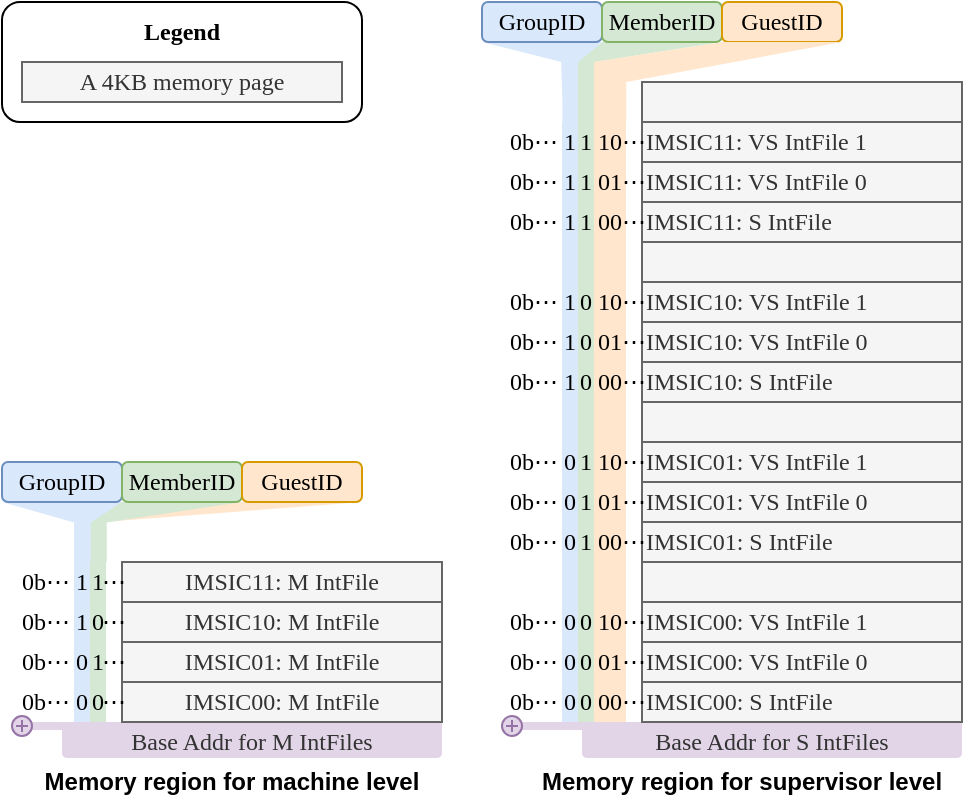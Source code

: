 <mxfile version="24.3.1" type="device">
  <diagram name="Page-1" id="hpA2jhbhe-orym-DIbPR">
    <mxGraphModel dx="989" dy="626" grid="1" gridSize="10" guides="0" tooltips="1" connect="1" arrows="1" fold="1" page="1" pageScale="1" pageWidth="850" pageHeight="1100" math="0" shadow="0">
      <root>
        <mxCell id="0" />
        <mxCell id="1" parent="0" />
        <mxCell id="a65lAm7me5gKPuGQS8Rp-214" value="" style="rounded=1;whiteSpace=wrap;html=1;fillColor=#e1d5e7;strokeColor=none;" vertex="1" parent="1">
          <mxGeometry x="515" y="440" width="225" height="4" as="geometry" />
        </mxCell>
        <mxCell id="a65lAm7me5gKPuGQS8Rp-215" value="" style="ellipse;whiteSpace=wrap;html=1;aspect=fixed;fillColor=#e1d5e7;strokeColor=#9673a6;fontStyle=1" vertex="1" parent="1">
          <mxGeometry x="510" y="437" width="10" height="10" as="geometry" />
        </mxCell>
        <mxCell id="a65lAm7me5gKPuGQS8Rp-216" value="&lt;span style=&quot;color: rgb(51, 51, 51);&quot;&gt;Base Addr for S IntFiles&lt;/span&gt;" style="text;html=1;align=center;verticalAlign=middle;whiteSpace=wrap;rounded=1;fontFamily=mono;fillColor=#e1d5e7;strokeColor=none;" vertex="1" parent="1">
          <mxGeometry x="550" y="442" width="190" height="16" as="geometry" />
        </mxCell>
        <mxCell id="a65lAm7me5gKPuGQS8Rp-212" value="" style="rounded=1;whiteSpace=wrap;html=1;fillColor=#e1d5e7;strokeColor=none;" vertex="1" parent="1">
          <mxGeometry x="266" y="440" width="214" height="4" as="geometry" />
        </mxCell>
        <mxCell id="a65lAm7me5gKPuGQS8Rp-134" value="" style="rounded=0;whiteSpace=wrap;html=1;fillColor=#d5e8d4;strokeColor=none;" vertex="1" parent="1">
          <mxGeometry x="304" y="360" width="8" height="80" as="geometry" />
        </mxCell>
        <mxCell id="a65lAm7me5gKPuGQS8Rp-133" value="" style="rounded=0;whiteSpace=wrap;html=1;fillColor=#dae8fc;strokeColor=none;" vertex="1" parent="1">
          <mxGeometry x="296" y="360" width="8" height="80" as="geometry" />
        </mxCell>
        <mxCell id="a65lAm7me5gKPuGQS8Rp-208" value="" style="verticalLabelPosition=bottom;verticalAlign=top;html=1;shape=mxgraph.basic.polygon;polyCoords=[[0.53,0],[1,0],[1,0],[0,0.33],[0,1],[0,1],[0,0.75],[0,0.25]];polyline=0;fillColor=#ffe6cc;strokeColor=none;" vertex="1" parent="1">
          <mxGeometry x="312" y="330" width="128" height="30" as="geometry" />
        </mxCell>
        <mxCell id="a65lAm7me5gKPuGQS8Rp-207" value="" style="verticalLabelPosition=bottom;verticalAlign=top;html=1;shape=mxgraph.basic.polygon;polyCoords=[[0.21,0],[1,0],[1,0],[0.11,0.34],[0.11,1],[0,1],[0,0.75],[0,0.25]];polyline=0;fillColor=#d5e8d4;strokeColor=none;" vertex="1" parent="1">
          <mxGeometry x="304" y="330" width="76" height="30" as="geometry" />
        </mxCell>
        <mxCell id="a65lAm7me5gKPuGQS8Rp-204" value="" style="verticalLabelPosition=bottom;verticalAlign=top;html=1;shape=mxgraph.basic.polygon;polyCoords=[[0,0],[1,0],[0.74,0.34],[0.74,0.67],[0.74,1],[0.6,1],[0.6,0.67],[0.6,0.34]];polyline=0;fillColor=#dae8fc;strokeColor=none;" vertex="1" parent="1">
          <mxGeometry x="260" y="330" width="60" height="30" as="geometry" />
        </mxCell>
        <mxCell id="a65lAm7me5gKPuGQS8Rp-132" value="" style="verticalLabelPosition=bottom;verticalAlign=top;html=1;shape=mxgraph.basic.polygon;polyCoords=[[0,0],[1,0],[0.83,0.25],[0.8,0.74],[0.8,1],[0.67,1],[0.67,0.75],[0.66,0.25]];polyline=0;fillColor=#dae8fc;strokeColor=none;" vertex="1" parent="1">
          <mxGeometry x="500" y="100" width="60" height="40" as="geometry" />
        </mxCell>
        <mxCell id="a65lAm7me5gKPuGQS8Rp-131" value="" style="rounded=0;whiteSpace=wrap;html=1;fillColor=#dae8fc;strokeColor=none;" vertex="1" parent="1">
          <mxGeometry x="540" y="140" width="8" height="300" as="geometry" />
        </mxCell>
        <mxCell id="a65lAm7me5gKPuGQS8Rp-130" value="" style="rounded=0;whiteSpace=wrap;html=1;fillColor=#d5e8d4;strokeColor=none;" vertex="1" parent="1">
          <mxGeometry x="548" y="140" width="8" height="300" as="geometry" />
        </mxCell>
        <mxCell id="a65lAm7me5gKPuGQS8Rp-129" value="" style="verticalLabelPosition=bottom;verticalAlign=top;html=1;shape=mxgraph.basic.polygon;polyCoords=[[0.17,0],[1,0],[0.12,0.25],[0.12,0.51],[0.12,1],[0,1],[0,0.75],[0,0.25]];polyline=0;fillColor=#d5e8d4;strokeColor=none;" vertex="1" parent="1">
          <mxGeometry x="548" y="100" width="72" height="40" as="geometry" />
        </mxCell>
        <mxCell id="a65lAm7me5gKPuGQS8Rp-128" value="" style="rounded=0;whiteSpace=wrap;html=1;fillColor=#ffe6cc;strokeColor=none;" vertex="1" parent="1">
          <mxGeometry x="556" y="140" width="16" height="300" as="geometry" />
        </mxCell>
        <mxCell id="zODUXzM1xvp972N7hvd0-1" value="IMSIC00: VS IntFile 0" style="rounded=0;whiteSpace=wrap;html=1;fillColor=#f5f5f5;strokeColor=#666666;align=left;fontFamily=mono;fontColor=#333333;" parent="1" vertex="1">
          <mxGeometry x="580" y="400" width="160" height="20" as="geometry" />
        </mxCell>
        <mxCell id="a65lAm7me5gKPuGQS8Rp-1" value="IMSIC00: S IntFile" style="rounded=0;whiteSpace=wrap;html=1;fillColor=#f5f5f5;strokeColor=#666666;align=left;fontFamily=mono;fontColor=#333333;" vertex="1" parent="1">
          <mxGeometry x="580" y="420" width="160" height="20" as="geometry" />
        </mxCell>
        <mxCell id="a65lAm7me5gKPuGQS8Rp-2" value="IMSIC00: VS IntFile 1" style="rounded=0;whiteSpace=wrap;html=1;fillColor=#f5f5f5;strokeColor=#666666;align=left;fontFamily=mono;fontColor=#333333;" vertex="1" parent="1">
          <mxGeometry x="580" y="380" width="160" height="20" as="geometry" />
        </mxCell>
        <mxCell id="a65lAm7me5gKPuGQS8Rp-3" value="" style="rounded=0;whiteSpace=wrap;html=1;fillColor=#f5f5f5;strokeColor=#666666;align=left;fontFamily=mono;fontColor=#333333;" vertex="1" parent="1">
          <mxGeometry x="580" y="360" width="160" height="20" as="geometry" />
        </mxCell>
        <mxCell id="a65lAm7me5gKPuGQS8Rp-4" value="IMSIC01: VS IntFile 0" style="rounded=0;whiteSpace=wrap;html=1;fillColor=#f5f5f5;strokeColor=#666666;align=left;fontFamily=mono;fontColor=#333333;" vertex="1" parent="1">
          <mxGeometry x="580" y="320" width="160" height="20" as="geometry" />
        </mxCell>
        <mxCell id="a65lAm7me5gKPuGQS8Rp-5" value="IMSIC01: S IntFile" style="rounded=0;whiteSpace=wrap;html=1;fillColor=#f5f5f5;strokeColor=#666666;align=left;fontFamily=mono;fontColor=#333333;" vertex="1" parent="1">
          <mxGeometry x="580" y="340" width="160" height="20" as="geometry" />
        </mxCell>
        <mxCell id="a65lAm7me5gKPuGQS8Rp-6" value="IMSIC01: VS IntFile 1" style="rounded=0;whiteSpace=wrap;html=1;fillColor=#f5f5f5;strokeColor=#666666;align=left;fontFamily=mono;fontColor=#333333;" vertex="1" parent="1">
          <mxGeometry x="580" y="300" width="160" height="20" as="geometry" />
        </mxCell>
        <mxCell id="a65lAm7me5gKPuGQS8Rp-7" value="" style="rounded=0;whiteSpace=wrap;html=1;fillColor=#f5f5f5;strokeColor=#666666;align=left;fontFamily=mono;fontColor=#333333;" vertex="1" parent="1">
          <mxGeometry x="580" y="280" width="160" height="20" as="geometry" />
        </mxCell>
        <mxCell id="a65lAm7me5gKPuGQS8Rp-8" value="IMSIC10: VS IntFile 0" style="rounded=0;whiteSpace=wrap;html=1;fillColor=#f5f5f5;strokeColor=#666666;align=left;fontFamily=mono;fontColor=#333333;" vertex="1" parent="1">
          <mxGeometry x="580" y="240" width="160" height="20" as="geometry" />
        </mxCell>
        <mxCell id="a65lAm7me5gKPuGQS8Rp-9" value="IMSIC10: S IntFile" style="rounded=0;whiteSpace=wrap;html=1;fillColor=#f5f5f5;strokeColor=#666666;align=left;fontFamily=mono;fontColor=#333333;" vertex="1" parent="1">
          <mxGeometry x="580" y="260" width="160" height="20" as="geometry" />
        </mxCell>
        <mxCell id="a65lAm7me5gKPuGQS8Rp-10" value="IMSIC10: VS IntFile 1" style="rounded=0;whiteSpace=wrap;html=1;fillColor=#f5f5f5;strokeColor=#666666;align=left;fontFamily=mono;fontColor=#333333;" vertex="1" parent="1">
          <mxGeometry x="580" y="220" width="160" height="20" as="geometry" />
        </mxCell>
        <mxCell id="a65lAm7me5gKPuGQS8Rp-11" value="" style="rounded=0;whiteSpace=wrap;html=1;fillColor=#f5f5f5;strokeColor=#666666;align=left;fontFamily=mono;fontColor=#333333;" vertex="1" parent="1">
          <mxGeometry x="580" y="200" width="160" height="20" as="geometry" />
        </mxCell>
        <mxCell id="a65lAm7me5gKPuGQS8Rp-12" value="IMSIC11: VS IntFile 0" style="rounded=0;whiteSpace=wrap;html=1;fillColor=#f5f5f5;strokeColor=#666666;align=left;fontFamily=mono;fontColor=#333333;" vertex="1" parent="1">
          <mxGeometry x="580" y="160" width="160" height="20" as="geometry" />
        </mxCell>
        <mxCell id="a65lAm7me5gKPuGQS8Rp-13" value="IMSIC11: S IntFile" style="rounded=0;whiteSpace=wrap;html=1;fillColor=#f5f5f5;strokeColor=#666666;align=left;fontFamily=mono;fontColor=#333333;" vertex="1" parent="1">
          <mxGeometry x="580" y="180" width="160" height="20" as="geometry" />
        </mxCell>
        <mxCell id="a65lAm7me5gKPuGQS8Rp-14" value="IMSIC11: VS IntFile 1" style="rounded=0;whiteSpace=wrap;html=1;fillColor=#f5f5f5;strokeColor=#666666;align=left;fontFamily=mono;fontColor=#333333;" vertex="1" parent="1">
          <mxGeometry x="580" y="140" width="160" height="20" as="geometry" />
        </mxCell>
        <mxCell id="a65lAm7me5gKPuGQS8Rp-15" value="" style="rounded=0;whiteSpace=wrap;html=1;fillColor=#f5f5f5;strokeColor=#666666;align=left;fontFamily=mono;fontColor=#333333;" vertex="1" parent="1">
          <mxGeometry x="580" y="120" width="160" height="20" as="geometry" />
        </mxCell>
        <mxCell id="a65lAm7me5gKPuGQS8Rp-16" value="IMSIC00: M IntFile" style="rounded=0;whiteSpace=wrap;html=1;fillColor=#f5f5f5;strokeColor=#666666;fontFamily=mono;fontColor=#333333;" vertex="1" parent="1">
          <mxGeometry x="320" y="420" width="160" height="20" as="geometry" />
        </mxCell>
        <mxCell id="a65lAm7me5gKPuGQS8Rp-17" value="IMSIC01: M IntFile" style="rounded=0;whiteSpace=wrap;html=1;fillColor=#f5f5f5;strokeColor=#666666;fontFamily=mono;fontColor=#333333;" vertex="1" parent="1">
          <mxGeometry x="320" y="400" width="160" height="20" as="geometry" />
        </mxCell>
        <mxCell id="a65lAm7me5gKPuGQS8Rp-18" value="IMSIC10: M IntFile" style="rounded=0;whiteSpace=wrap;html=1;fillColor=#f5f5f5;strokeColor=#666666;fontFamily=mono;fontColor=#333333;" vertex="1" parent="1">
          <mxGeometry x="320" y="380" width="160" height="20" as="geometry" />
        </mxCell>
        <mxCell id="a65lAm7me5gKPuGQS8Rp-19" value="IMSIC11: M IntFile" style="rounded=0;whiteSpace=wrap;html=1;fillColor=#f5f5f5;strokeColor=#666666;fontFamily=mono;fontColor=#333333;" vertex="1" parent="1">
          <mxGeometry x="320" y="360" width="160" height="20" as="geometry" />
        </mxCell>
        <mxCell id="a65lAm7me5gKPuGQS8Rp-33" value="Memory region for supervisor level" style="text;html=1;align=center;verticalAlign=middle;whiteSpace=wrap;rounded=0;fontFamily=Helvetica;fontStyle=1" vertex="1" parent="1">
          <mxGeometry x="520" y="460" width="220" height="20" as="geometry" />
        </mxCell>
        <mxCell id="a65lAm7me5gKPuGQS8Rp-34" value="Memory region for machine level" style="text;html=1;align=center;verticalAlign=middle;whiteSpace=wrap;rounded=0;fontFamily=Helvetica;fontStyle=1" vertex="1" parent="1">
          <mxGeometry x="270" y="460" width="210" height="20" as="geometry" />
        </mxCell>
        <mxCell id="a65lAm7me5gKPuGQS8Rp-35" value="" style="rounded=1;whiteSpace=wrap;html=1;fillColor=none;fontFamily=mono;" vertex="1" parent="1">
          <mxGeometry x="260" y="80" width="180" height="60" as="geometry" />
        </mxCell>
        <mxCell id="a65lAm7me5gKPuGQS8Rp-36" value="&lt;b&gt;Legend&lt;/b&gt;" style="text;html=1;align=center;verticalAlign=middle;whiteSpace=wrap;rounded=0;fontFamily=mono;" vertex="1" parent="1">
          <mxGeometry x="320" y="80" width="60" height="30" as="geometry" />
        </mxCell>
        <mxCell id="a65lAm7me5gKPuGQS8Rp-37" value="A 4KB memory page" style="rounded=0;whiteSpace=wrap;html=1;fillColor=#f5f5f5;strokeColor=#666666;align=center;fontFamily=mono;fontColor=#333333;" vertex="1" parent="1">
          <mxGeometry x="270" y="110" width="160" height="20" as="geometry" />
        </mxCell>
        <mxCell id="a65lAm7me5gKPuGQS8Rp-58" value="GroupID" style="rounded=1;whiteSpace=wrap;html=1;fillColor=#dae8fc;strokeColor=#6c8ebf;align=center;fontFamily=mono;" vertex="1" parent="1">
          <mxGeometry x="500" y="80" width="60" height="20" as="geometry" />
        </mxCell>
        <mxCell id="a65lAm7me5gKPuGQS8Rp-59" value="MemberID" style="rounded=1;whiteSpace=wrap;html=1;fillColor=#d5e8d4;strokeColor=#82b366;align=center;fontFamily=mono;" vertex="1" parent="1">
          <mxGeometry x="560" y="80" width="60" height="20" as="geometry" />
        </mxCell>
        <mxCell id="a65lAm7me5gKPuGQS8Rp-60" value="GuestID" style="rounded=1;whiteSpace=wrap;html=1;fillColor=#ffe6cc;strokeColor=#d79b00;align=center;fontFamily=mono;" vertex="1" parent="1">
          <mxGeometry x="620" y="80" width="60" height="20" as="geometry" />
        </mxCell>
        <mxCell id="a65lAm7me5gKPuGQS8Rp-63" value="0b⋯" style="text;html=1;align=right;verticalAlign=middle;whiteSpace=wrap;rounded=0;fontFamily=mono;" vertex="1" parent="1">
          <mxGeometry x="510" y="420" width="30" height="20" as="geometry" />
        </mxCell>
        <mxCell id="a65lAm7me5gKPuGQS8Rp-64" value="0" style="text;html=1;align=center;verticalAlign=middle;whiteSpace=wrap;rounded=0;fontFamily=mono;" vertex="1" parent="1">
          <mxGeometry x="540" y="420" width="8" height="20" as="geometry" />
        </mxCell>
        <mxCell id="a65lAm7me5gKPuGQS8Rp-65" value="0" style="text;html=1;align=center;verticalAlign=middle;whiteSpace=wrap;rounded=0;fontFamily=mono;" vertex="1" parent="1">
          <mxGeometry x="548" y="420" width="8" height="20" as="geometry" />
        </mxCell>
        <mxCell id="a65lAm7me5gKPuGQS8Rp-66" value="00" style="text;html=1;align=center;verticalAlign=middle;whiteSpace=wrap;rounded=0;fontFamily=mono;fillColor=none;strokeColor=none;" vertex="1" parent="1">
          <mxGeometry x="556" y="420" width="16" height="20" as="geometry" />
        </mxCell>
        <mxCell id="a65lAm7me5gKPuGQS8Rp-67" value="&lt;span style=&quot;text-align: right;&quot;&gt;⋯&lt;/span&gt;" style="text;html=1;align=center;verticalAlign=middle;whiteSpace=wrap;rounded=0;fontFamily=mono;" vertex="1" parent="1">
          <mxGeometry x="572" y="420" width="8" height="20" as="geometry" />
        </mxCell>
        <mxCell id="a65lAm7me5gKPuGQS8Rp-68" value="0b⋯" style="text;html=1;align=right;verticalAlign=middle;whiteSpace=wrap;rounded=0;fontFamily=mono;" vertex="1" parent="1">
          <mxGeometry x="510" y="400" width="30" height="20" as="geometry" />
        </mxCell>
        <mxCell id="a65lAm7me5gKPuGQS8Rp-69" value="0" style="text;html=1;align=center;verticalAlign=middle;whiteSpace=wrap;rounded=0;fontFamily=mono;" vertex="1" parent="1">
          <mxGeometry x="540" y="400" width="8" height="20" as="geometry" />
        </mxCell>
        <mxCell id="a65lAm7me5gKPuGQS8Rp-70" value="0" style="text;html=1;align=center;verticalAlign=middle;whiteSpace=wrap;rounded=0;fontFamily=mono;" vertex="1" parent="1">
          <mxGeometry x="548" y="400" width="8" height="20" as="geometry" />
        </mxCell>
        <mxCell id="a65lAm7me5gKPuGQS8Rp-71" value="01" style="text;html=1;align=center;verticalAlign=middle;whiteSpace=wrap;rounded=0;fontFamily=mono;fillColor=none;strokeColor=none;" vertex="1" parent="1">
          <mxGeometry x="556" y="400" width="16" height="20" as="geometry" />
        </mxCell>
        <mxCell id="a65lAm7me5gKPuGQS8Rp-72" value="&lt;span style=&quot;text-align: right;&quot;&gt;⋯&lt;/span&gt;" style="text;html=1;align=center;verticalAlign=middle;whiteSpace=wrap;rounded=0;fontFamily=mono;" vertex="1" parent="1">
          <mxGeometry x="572" y="400" width="8" height="20" as="geometry" />
        </mxCell>
        <mxCell id="a65lAm7me5gKPuGQS8Rp-73" value="0b⋯" style="text;html=1;align=right;verticalAlign=middle;whiteSpace=wrap;rounded=0;fontFamily=mono;" vertex="1" parent="1">
          <mxGeometry x="510" y="380" width="30" height="20" as="geometry" />
        </mxCell>
        <mxCell id="a65lAm7me5gKPuGQS8Rp-74" value="0" style="text;html=1;align=center;verticalAlign=middle;whiteSpace=wrap;rounded=0;fontFamily=mono;" vertex="1" parent="1">
          <mxGeometry x="540" y="380" width="8" height="20" as="geometry" />
        </mxCell>
        <mxCell id="a65lAm7me5gKPuGQS8Rp-75" value="0" style="text;html=1;align=center;verticalAlign=middle;whiteSpace=wrap;rounded=0;fontFamily=mono;" vertex="1" parent="1">
          <mxGeometry x="548" y="380" width="8" height="20" as="geometry" />
        </mxCell>
        <mxCell id="a65lAm7me5gKPuGQS8Rp-76" value="10" style="text;html=1;align=center;verticalAlign=middle;whiteSpace=wrap;rounded=0;fontFamily=mono;fillColor=none;strokeColor=none;" vertex="1" parent="1">
          <mxGeometry x="556" y="380" width="16" height="20" as="geometry" />
        </mxCell>
        <mxCell id="a65lAm7me5gKPuGQS8Rp-77" value="&lt;span style=&quot;text-align: right;&quot;&gt;⋯&lt;/span&gt;" style="text;html=1;align=center;verticalAlign=middle;whiteSpace=wrap;rounded=0;fontFamily=mono;" vertex="1" parent="1">
          <mxGeometry x="572" y="380" width="8" height="20" as="geometry" />
        </mxCell>
        <mxCell id="a65lAm7me5gKPuGQS8Rp-78" value="0b⋯" style="text;html=1;align=right;verticalAlign=middle;whiteSpace=wrap;rounded=0;fontFamily=mono;" vertex="1" parent="1">
          <mxGeometry x="510" y="340" width="30" height="20" as="geometry" />
        </mxCell>
        <mxCell id="a65lAm7me5gKPuGQS8Rp-79" value="0" style="text;html=1;align=center;verticalAlign=middle;whiteSpace=wrap;rounded=0;fontFamily=mono;" vertex="1" parent="1">
          <mxGeometry x="540" y="340" width="8" height="20" as="geometry" />
        </mxCell>
        <mxCell id="a65lAm7me5gKPuGQS8Rp-80" value="1" style="text;html=1;align=center;verticalAlign=middle;whiteSpace=wrap;rounded=0;fontFamily=mono;" vertex="1" parent="1">
          <mxGeometry x="548" y="340" width="8" height="20" as="geometry" />
        </mxCell>
        <mxCell id="a65lAm7me5gKPuGQS8Rp-81" value="00" style="text;html=1;align=center;verticalAlign=middle;whiteSpace=wrap;rounded=0;fontFamily=mono;fillColor=none;strokeColor=none;" vertex="1" parent="1">
          <mxGeometry x="556" y="340" width="16" height="20" as="geometry" />
        </mxCell>
        <mxCell id="a65lAm7me5gKPuGQS8Rp-82" value="&lt;span style=&quot;text-align: right;&quot;&gt;⋯&lt;/span&gt;" style="text;html=1;align=center;verticalAlign=middle;whiteSpace=wrap;rounded=0;fontFamily=mono;" vertex="1" parent="1">
          <mxGeometry x="572" y="340" width="8" height="20" as="geometry" />
        </mxCell>
        <mxCell id="a65lAm7me5gKPuGQS8Rp-83" value="0b⋯" style="text;html=1;align=right;verticalAlign=middle;whiteSpace=wrap;rounded=0;fontFamily=mono;" vertex="1" parent="1">
          <mxGeometry x="510" y="320" width="30" height="20" as="geometry" />
        </mxCell>
        <mxCell id="a65lAm7me5gKPuGQS8Rp-84" value="0" style="text;html=1;align=center;verticalAlign=middle;whiteSpace=wrap;rounded=0;fontFamily=mono;" vertex="1" parent="1">
          <mxGeometry x="540" y="320" width="8" height="20" as="geometry" />
        </mxCell>
        <mxCell id="a65lAm7me5gKPuGQS8Rp-85" value="1" style="text;html=1;align=center;verticalAlign=middle;whiteSpace=wrap;rounded=0;fontFamily=mono;" vertex="1" parent="1">
          <mxGeometry x="548" y="320" width="8" height="20" as="geometry" />
        </mxCell>
        <mxCell id="a65lAm7me5gKPuGQS8Rp-86" value="01" style="text;html=1;align=center;verticalAlign=middle;whiteSpace=wrap;rounded=0;fontFamily=mono;fillColor=none;strokeColor=none;" vertex="1" parent="1">
          <mxGeometry x="556" y="320" width="16" height="20" as="geometry" />
        </mxCell>
        <mxCell id="a65lAm7me5gKPuGQS8Rp-87" value="&lt;span style=&quot;text-align: right;&quot;&gt;⋯&lt;/span&gt;" style="text;html=1;align=center;verticalAlign=middle;whiteSpace=wrap;rounded=0;fontFamily=mono;" vertex="1" parent="1">
          <mxGeometry x="572" y="320" width="8" height="20" as="geometry" />
        </mxCell>
        <mxCell id="a65lAm7me5gKPuGQS8Rp-88" value="0b⋯" style="text;html=1;align=right;verticalAlign=middle;whiteSpace=wrap;rounded=0;fontFamily=mono;" vertex="1" parent="1">
          <mxGeometry x="510" y="300" width="30" height="20" as="geometry" />
        </mxCell>
        <mxCell id="a65lAm7me5gKPuGQS8Rp-89" value="0" style="text;html=1;align=center;verticalAlign=middle;whiteSpace=wrap;rounded=0;fontFamily=mono;" vertex="1" parent="1">
          <mxGeometry x="540" y="300" width="8" height="20" as="geometry" />
        </mxCell>
        <mxCell id="a65lAm7me5gKPuGQS8Rp-90" value="1" style="text;html=1;align=center;verticalAlign=middle;whiteSpace=wrap;rounded=0;fontFamily=mono;" vertex="1" parent="1">
          <mxGeometry x="548" y="300" width="8" height="20" as="geometry" />
        </mxCell>
        <mxCell id="a65lAm7me5gKPuGQS8Rp-91" value="10" style="text;html=1;align=center;verticalAlign=middle;whiteSpace=wrap;rounded=0;fontFamily=mono;fillColor=none;strokeColor=none;" vertex="1" parent="1">
          <mxGeometry x="556" y="300" width="16" height="20" as="geometry" />
        </mxCell>
        <mxCell id="a65lAm7me5gKPuGQS8Rp-92" value="&lt;span style=&quot;text-align: right;&quot;&gt;⋯&lt;/span&gt;" style="text;html=1;align=center;verticalAlign=middle;whiteSpace=wrap;rounded=0;fontFamily=mono;" vertex="1" parent="1">
          <mxGeometry x="572" y="300" width="8" height="20" as="geometry" />
        </mxCell>
        <mxCell id="a65lAm7me5gKPuGQS8Rp-93" value="0b⋯" style="text;html=1;align=right;verticalAlign=middle;whiteSpace=wrap;rounded=0;fontFamily=mono;" vertex="1" parent="1">
          <mxGeometry x="510" y="180" width="30" height="20" as="geometry" />
        </mxCell>
        <mxCell id="a65lAm7me5gKPuGQS8Rp-94" value="1" style="text;html=1;align=center;verticalAlign=middle;whiteSpace=wrap;rounded=0;fontFamily=mono;" vertex="1" parent="1">
          <mxGeometry x="540" y="180" width="8" height="20" as="geometry" />
        </mxCell>
        <mxCell id="a65lAm7me5gKPuGQS8Rp-95" value="1" style="text;html=1;align=center;verticalAlign=middle;whiteSpace=wrap;rounded=0;fontFamily=mono;" vertex="1" parent="1">
          <mxGeometry x="548" y="180" width="8" height="20" as="geometry" />
        </mxCell>
        <mxCell id="a65lAm7me5gKPuGQS8Rp-96" value="00" style="text;html=1;align=center;verticalAlign=middle;whiteSpace=wrap;rounded=0;fontFamily=mono;fillColor=none;strokeColor=none;" vertex="1" parent="1">
          <mxGeometry x="556" y="180" width="16" height="20" as="geometry" />
        </mxCell>
        <mxCell id="a65lAm7me5gKPuGQS8Rp-97" value="&lt;span style=&quot;text-align: right;&quot;&gt;⋯&lt;/span&gt;" style="text;html=1;align=center;verticalAlign=middle;whiteSpace=wrap;rounded=0;fontFamily=mono;" vertex="1" parent="1">
          <mxGeometry x="572" y="180" width="8" height="20" as="geometry" />
        </mxCell>
        <mxCell id="a65lAm7me5gKPuGQS8Rp-98" value="0b⋯" style="text;html=1;align=right;verticalAlign=middle;whiteSpace=wrap;rounded=0;fontFamily=mono;" vertex="1" parent="1">
          <mxGeometry x="510" y="160" width="30" height="20" as="geometry" />
        </mxCell>
        <mxCell id="a65lAm7me5gKPuGQS8Rp-99" value="1" style="text;html=1;align=center;verticalAlign=middle;whiteSpace=wrap;rounded=0;fontFamily=mono;" vertex="1" parent="1">
          <mxGeometry x="540" y="160" width="8" height="20" as="geometry" />
        </mxCell>
        <mxCell id="a65lAm7me5gKPuGQS8Rp-100" value="1" style="text;html=1;align=center;verticalAlign=middle;whiteSpace=wrap;rounded=0;fontFamily=mono;" vertex="1" parent="1">
          <mxGeometry x="548" y="160" width="8" height="20" as="geometry" />
        </mxCell>
        <mxCell id="a65lAm7me5gKPuGQS8Rp-101" value="01" style="text;html=1;align=center;verticalAlign=middle;whiteSpace=wrap;rounded=0;fontFamily=mono;fillColor=none;strokeColor=none;" vertex="1" parent="1">
          <mxGeometry x="556" y="160" width="16" height="20" as="geometry" />
        </mxCell>
        <mxCell id="a65lAm7me5gKPuGQS8Rp-102" value="&lt;span style=&quot;text-align: right;&quot;&gt;⋯&lt;/span&gt;" style="text;html=1;align=center;verticalAlign=middle;whiteSpace=wrap;rounded=0;fontFamily=mono;" vertex="1" parent="1">
          <mxGeometry x="572" y="160" width="8" height="20" as="geometry" />
        </mxCell>
        <mxCell id="a65lAm7me5gKPuGQS8Rp-103" value="0b⋯" style="text;html=1;align=right;verticalAlign=middle;whiteSpace=wrap;rounded=0;fontFamily=mono;" vertex="1" parent="1">
          <mxGeometry x="510" y="140" width="30" height="20" as="geometry" />
        </mxCell>
        <mxCell id="a65lAm7me5gKPuGQS8Rp-104" value="1" style="text;html=1;align=center;verticalAlign=middle;whiteSpace=wrap;rounded=0;fontFamily=mono;" vertex="1" parent="1">
          <mxGeometry x="540" y="140" width="8" height="20" as="geometry" />
        </mxCell>
        <mxCell id="a65lAm7me5gKPuGQS8Rp-105" value="1" style="text;html=1;align=center;verticalAlign=middle;whiteSpace=wrap;rounded=0;fontFamily=mono;fillColor=none;strokeColor=none;" vertex="1" parent="1">
          <mxGeometry x="548" y="140" width="8" height="20" as="geometry" />
        </mxCell>
        <mxCell id="a65lAm7me5gKPuGQS8Rp-106" value="10" style="text;html=1;align=center;verticalAlign=middle;whiteSpace=wrap;rounded=0;fontFamily=mono;fillColor=none;strokeColor=none;" vertex="1" parent="1">
          <mxGeometry x="556" y="140" width="16" height="20" as="geometry" />
        </mxCell>
        <mxCell id="a65lAm7me5gKPuGQS8Rp-107" value="&lt;span style=&quot;text-align: right;&quot;&gt;⋯&lt;/span&gt;" style="text;html=1;align=center;verticalAlign=middle;whiteSpace=wrap;rounded=0;fontFamily=mono;" vertex="1" parent="1">
          <mxGeometry x="572" y="140" width="8" height="20" as="geometry" />
        </mxCell>
        <mxCell id="a65lAm7me5gKPuGQS8Rp-108" value="0b⋯" style="text;html=1;align=right;verticalAlign=middle;whiteSpace=wrap;rounded=0;fontFamily=mono;" vertex="1" parent="1">
          <mxGeometry x="510" y="260" width="30" height="20" as="geometry" />
        </mxCell>
        <mxCell id="a65lAm7me5gKPuGQS8Rp-109" value="1" style="text;html=1;align=center;verticalAlign=middle;whiteSpace=wrap;rounded=0;fontFamily=mono;" vertex="1" parent="1">
          <mxGeometry x="540" y="260" width="8" height="20" as="geometry" />
        </mxCell>
        <mxCell id="a65lAm7me5gKPuGQS8Rp-110" value="0" style="text;html=1;align=center;verticalAlign=middle;whiteSpace=wrap;rounded=0;fontFamily=mono;" vertex="1" parent="1">
          <mxGeometry x="548" y="260" width="8" height="20" as="geometry" />
        </mxCell>
        <mxCell id="a65lAm7me5gKPuGQS8Rp-111" value="00" style="text;html=1;align=center;verticalAlign=middle;whiteSpace=wrap;rounded=0;fontFamily=mono;fillColor=none;strokeColor=none;" vertex="1" parent="1">
          <mxGeometry x="556" y="260" width="16" height="20" as="geometry" />
        </mxCell>
        <mxCell id="a65lAm7me5gKPuGQS8Rp-112" value="&lt;span style=&quot;text-align: right;&quot;&gt;⋯&lt;/span&gt;" style="text;html=1;align=center;verticalAlign=middle;whiteSpace=wrap;rounded=0;fontFamily=mono;" vertex="1" parent="1">
          <mxGeometry x="572" y="260" width="8" height="20" as="geometry" />
        </mxCell>
        <mxCell id="a65lAm7me5gKPuGQS8Rp-113" value="0b⋯" style="text;html=1;align=right;verticalAlign=middle;whiteSpace=wrap;rounded=0;fontFamily=mono;" vertex="1" parent="1">
          <mxGeometry x="510" y="240" width="30" height="20" as="geometry" />
        </mxCell>
        <mxCell id="a65lAm7me5gKPuGQS8Rp-114" value="1" style="text;html=1;align=center;verticalAlign=middle;whiteSpace=wrap;rounded=0;fontFamily=mono;" vertex="1" parent="1">
          <mxGeometry x="540" y="240" width="8" height="20" as="geometry" />
        </mxCell>
        <mxCell id="a65lAm7me5gKPuGQS8Rp-115" value="0" style="text;html=1;align=center;verticalAlign=middle;whiteSpace=wrap;rounded=0;fontFamily=mono;" vertex="1" parent="1">
          <mxGeometry x="548" y="240" width="8" height="20" as="geometry" />
        </mxCell>
        <mxCell id="a65lAm7me5gKPuGQS8Rp-116" value="01" style="text;html=1;align=center;verticalAlign=middle;whiteSpace=wrap;rounded=0;fontFamily=mono;fillColor=none;strokeColor=none;" vertex="1" parent="1">
          <mxGeometry x="556" y="240" width="16" height="20" as="geometry" />
        </mxCell>
        <mxCell id="a65lAm7me5gKPuGQS8Rp-117" value="&lt;span style=&quot;text-align: right;&quot;&gt;⋯&lt;/span&gt;" style="text;html=1;align=center;verticalAlign=middle;whiteSpace=wrap;rounded=0;fontFamily=mono;" vertex="1" parent="1">
          <mxGeometry x="572" y="240" width="8" height="20" as="geometry" />
        </mxCell>
        <mxCell id="a65lAm7me5gKPuGQS8Rp-118" value="0b⋯" style="text;html=1;align=right;verticalAlign=middle;whiteSpace=wrap;rounded=0;fontFamily=mono;" vertex="1" parent="1">
          <mxGeometry x="510" y="220" width="30" height="20" as="geometry" />
        </mxCell>
        <mxCell id="a65lAm7me5gKPuGQS8Rp-119" value="1" style="text;html=1;align=center;verticalAlign=middle;whiteSpace=wrap;rounded=0;fontFamily=mono;" vertex="1" parent="1">
          <mxGeometry x="540" y="220" width="8" height="20" as="geometry" />
        </mxCell>
        <mxCell id="a65lAm7me5gKPuGQS8Rp-120" value="0" style="text;html=1;align=center;verticalAlign=middle;whiteSpace=wrap;rounded=0;fontFamily=mono;" vertex="1" parent="1">
          <mxGeometry x="548" y="220" width="8" height="20" as="geometry" />
        </mxCell>
        <mxCell id="a65lAm7me5gKPuGQS8Rp-121" value="10" style="text;html=1;align=center;verticalAlign=middle;whiteSpace=wrap;rounded=0;fontFamily=mono;fillColor=none;strokeColor=none;" vertex="1" parent="1">
          <mxGeometry x="556" y="220" width="16" height="20" as="geometry" />
        </mxCell>
        <mxCell id="a65lAm7me5gKPuGQS8Rp-122" value="&lt;span style=&quot;text-align: right;&quot;&gt;⋯&lt;/span&gt;" style="text;html=1;align=center;verticalAlign=middle;whiteSpace=wrap;rounded=0;fontFamily=mono;" vertex="1" parent="1">
          <mxGeometry x="572" y="220" width="8" height="20" as="geometry" />
        </mxCell>
        <mxCell id="a65lAm7me5gKPuGQS8Rp-126" value="" style="verticalLabelPosition=bottom;verticalAlign=top;html=1;shape=mxgraph.basic.polygon;polyCoords=[[0.52,0],[1,0],[0.13,0.5],[0.13,0.74],[0.13,1],[0,1],[0,0.75],[0,0.25]];polyline=0;fillColor=#ffe6cc;strokeColor=none;" vertex="1" parent="1">
          <mxGeometry x="556" y="100" width="124" height="40" as="geometry" />
        </mxCell>
        <mxCell id="a65lAm7me5gKPuGQS8Rp-136" value="0b⋯" style="text;html=1;align=right;verticalAlign=middle;whiteSpace=wrap;rounded=0;fontFamily=mono;" vertex="1" parent="1">
          <mxGeometry x="266" y="420" width="30" height="20" as="geometry" />
        </mxCell>
        <mxCell id="a65lAm7me5gKPuGQS8Rp-137" value="0" style="text;html=1;align=center;verticalAlign=middle;whiteSpace=wrap;rounded=0;fontFamily=mono;" vertex="1" parent="1">
          <mxGeometry x="296" y="420" width="8" height="20" as="geometry" />
        </mxCell>
        <mxCell id="a65lAm7me5gKPuGQS8Rp-138" value="0" style="text;html=1;align=center;verticalAlign=middle;whiteSpace=wrap;rounded=0;fontFamily=mono;" vertex="1" parent="1">
          <mxGeometry x="304" y="420" width="8" height="20" as="geometry" />
        </mxCell>
        <mxCell id="a65lAm7me5gKPuGQS8Rp-140" value="&lt;span style=&quot;text-align: right;&quot;&gt;⋯&lt;/span&gt;" style="text;html=1;align=center;verticalAlign=middle;whiteSpace=wrap;rounded=0;fontFamily=mono;" vertex="1" parent="1">
          <mxGeometry x="312" y="420" width="8" height="20" as="geometry" />
        </mxCell>
        <mxCell id="a65lAm7me5gKPuGQS8Rp-141" value="0b⋯" style="text;html=1;align=right;verticalAlign=middle;whiteSpace=wrap;rounded=0;fontFamily=mono;" vertex="1" parent="1">
          <mxGeometry x="266" y="400" width="30" height="20" as="geometry" />
        </mxCell>
        <mxCell id="a65lAm7me5gKPuGQS8Rp-142" value="0" style="text;html=1;align=center;verticalAlign=middle;whiteSpace=wrap;rounded=0;fontFamily=mono;" vertex="1" parent="1">
          <mxGeometry x="296" y="400" width="8" height="20" as="geometry" />
        </mxCell>
        <mxCell id="a65lAm7me5gKPuGQS8Rp-143" value="1" style="text;html=1;align=center;verticalAlign=middle;whiteSpace=wrap;rounded=0;fontFamily=mono;" vertex="1" parent="1">
          <mxGeometry x="304" y="400" width="8" height="20" as="geometry" />
        </mxCell>
        <mxCell id="a65lAm7me5gKPuGQS8Rp-145" value="&lt;span style=&quot;text-align: right;&quot;&gt;⋯&lt;/span&gt;" style="text;html=1;align=center;verticalAlign=middle;whiteSpace=wrap;rounded=0;fontFamily=mono;" vertex="1" parent="1">
          <mxGeometry x="312" y="400" width="8" height="20" as="geometry" />
        </mxCell>
        <mxCell id="a65lAm7me5gKPuGQS8Rp-146" value="0b⋯" style="text;html=1;align=right;verticalAlign=middle;whiteSpace=wrap;rounded=0;fontFamily=mono;" vertex="1" parent="1">
          <mxGeometry x="266" y="380" width="30" height="20" as="geometry" />
        </mxCell>
        <mxCell id="a65lAm7me5gKPuGQS8Rp-147" value="1" style="text;html=1;align=center;verticalAlign=middle;whiteSpace=wrap;rounded=0;fontFamily=mono;" vertex="1" parent="1">
          <mxGeometry x="296" y="380" width="8" height="20" as="geometry" />
        </mxCell>
        <mxCell id="a65lAm7me5gKPuGQS8Rp-148" value="0" style="text;html=1;align=center;verticalAlign=middle;whiteSpace=wrap;rounded=0;fontFamily=mono;" vertex="1" parent="1">
          <mxGeometry x="304" y="380" width="8" height="20" as="geometry" />
        </mxCell>
        <mxCell id="a65lAm7me5gKPuGQS8Rp-150" value="&lt;span style=&quot;text-align: right;&quot;&gt;⋯&lt;/span&gt;" style="text;html=1;align=center;verticalAlign=middle;whiteSpace=wrap;rounded=0;fontFamily=mono;" vertex="1" parent="1">
          <mxGeometry x="312" y="380" width="8" height="20" as="geometry" />
        </mxCell>
        <mxCell id="a65lAm7me5gKPuGQS8Rp-196" value="0b⋯" style="text;html=1;align=right;verticalAlign=middle;whiteSpace=wrap;rounded=0;fontFamily=mono;" vertex="1" parent="1">
          <mxGeometry x="266" y="360" width="30" height="20" as="geometry" />
        </mxCell>
        <mxCell id="a65lAm7me5gKPuGQS8Rp-197" value="1" style="text;html=1;align=center;verticalAlign=middle;whiteSpace=wrap;rounded=0;fontFamily=mono;" vertex="1" parent="1">
          <mxGeometry x="296" y="360" width="8" height="20" as="geometry" />
        </mxCell>
        <mxCell id="a65lAm7me5gKPuGQS8Rp-198" value="1" style="text;html=1;align=center;verticalAlign=middle;whiteSpace=wrap;rounded=0;fontFamily=mono;" vertex="1" parent="1">
          <mxGeometry x="304" y="360" width="8" height="20" as="geometry" />
        </mxCell>
        <mxCell id="a65lAm7me5gKPuGQS8Rp-200" value="&lt;span style=&quot;text-align: right;&quot;&gt;⋯&lt;/span&gt;" style="text;html=1;align=center;verticalAlign=middle;whiteSpace=wrap;rounded=0;fontFamily=mono;" vertex="1" parent="1">
          <mxGeometry x="312" y="360" width="8" height="20" as="geometry" />
        </mxCell>
        <mxCell id="a65lAm7me5gKPuGQS8Rp-201" value="GroupID" style="rounded=1;whiteSpace=wrap;html=1;fillColor=#dae8fc;strokeColor=#6c8ebf;align=center;fontFamily=mono;" vertex="1" parent="1">
          <mxGeometry x="260" y="310" width="60" height="20" as="geometry" />
        </mxCell>
        <mxCell id="a65lAm7me5gKPuGQS8Rp-202" value="MemberID" style="rounded=1;whiteSpace=wrap;html=1;fillColor=#d5e8d4;strokeColor=#82b366;align=center;fontFamily=mono;" vertex="1" parent="1">
          <mxGeometry x="320" y="310" width="60" height="20" as="geometry" />
        </mxCell>
        <mxCell id="a65lAm7me5gKPuGQS8Rp-203" value="GuestID" style="rounded=1;whiteSpace=wrap;html=1;fillColor=#ffe6cc;strokeColor=#d79b00;align=center;fontFamily=mono;" vertex="1" parent="1">
          <mxGeometry x="380" y="310" width="60" height="20" as="geometry" />
        </mxCell>
        <mxCell id="a65lAm7me5gKPuGQS8Rp-211" value="" style="ellipse;whiteSpace=wrap;html=1;aspect=fixed;fillColor=#e1d5e7;strokeColor=#9673a6;fontStyle=1" vertex="1" parent="1">
          <mxGeometry x="265" y="437" width="10" height="10" as="geometry" />
        </mxCell>
        <mxCell id="a65lAm7me5gKPuGQS8Rp-213" value="&lt;span style=&quot;color: rgb(51, 51, 51);&quot;&gt;Base Addr for M IntFiles&lt;/span&gt;" style="text;html=1;align=center;verticalAlign=middle;whiteSpace=wrap;rounded=1;fontFamily=mono;fillColor=#e1d5e7;strokeColor=none;" vertex="1" parent="1">
          <mxGeometry x="290" y="442" width="190" height="16" as="geometry" />
        </mxCell>
        <mxCell id="a65lAm7me5gKPuGQS8Rp-217" value="" style="shape=cross;whiteSpace=wrap;html=1;size=0;fillColor=#e1d5e7;strokeColor=#9673a6;" vertex="1" parent="1">
          <mxGeometry x="267" y="439" width="6" height="6" as="geometry" />
        </mxCell>
        <mxCell id="a65lAm7me5gKPuGQS8Rp-218" value="" style="shape=cross;whiteSpace=wrap;html=1;size=0;fillColor=#e1d5e7;strokeColor=#9673a6;" vertex="1" parent="1">
          <mxGeometry x="512" y="439" width="6" height="6" as="geometry" />
        </mxCell>
      </root>
    </mxGraphModel>
  </diagram>
</mxfile>
